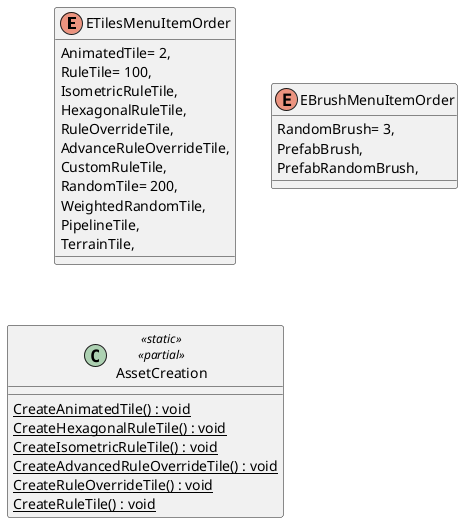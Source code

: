 @startuml
enum ETilesMenuItemOrder {
    AnimatedTile= 2,
    RuleTile= 100,
    IsometricRuleTile,
    HexagonalRuleTile,
    RuleOverrideTile,
    AdvanceRuleOverrideTile,
    CustomRuleTile,
    RandomTile= 200,
    WeightedRandomTile,
    PipelineTile,
    TerrainTile,
}
enum EBrushMenuItemOrder {
    RandomBrush= 3,
    PrefabBrush,
    PrefabRandomBrush,
}
class AssetCreation <<static>> <<partial>> {
    {static} CreateAnimatedTile() : void
    {static} CreateHexagonalRuleTile() : void
    {static} CreateIsometricRuleTile() : void
    {static} CreateAdvancedRuleOverrideTile() : void
    {static} CreateRuleOverrideTile() : void
    {static} CreateRuleTile() : void
}
@enduml
